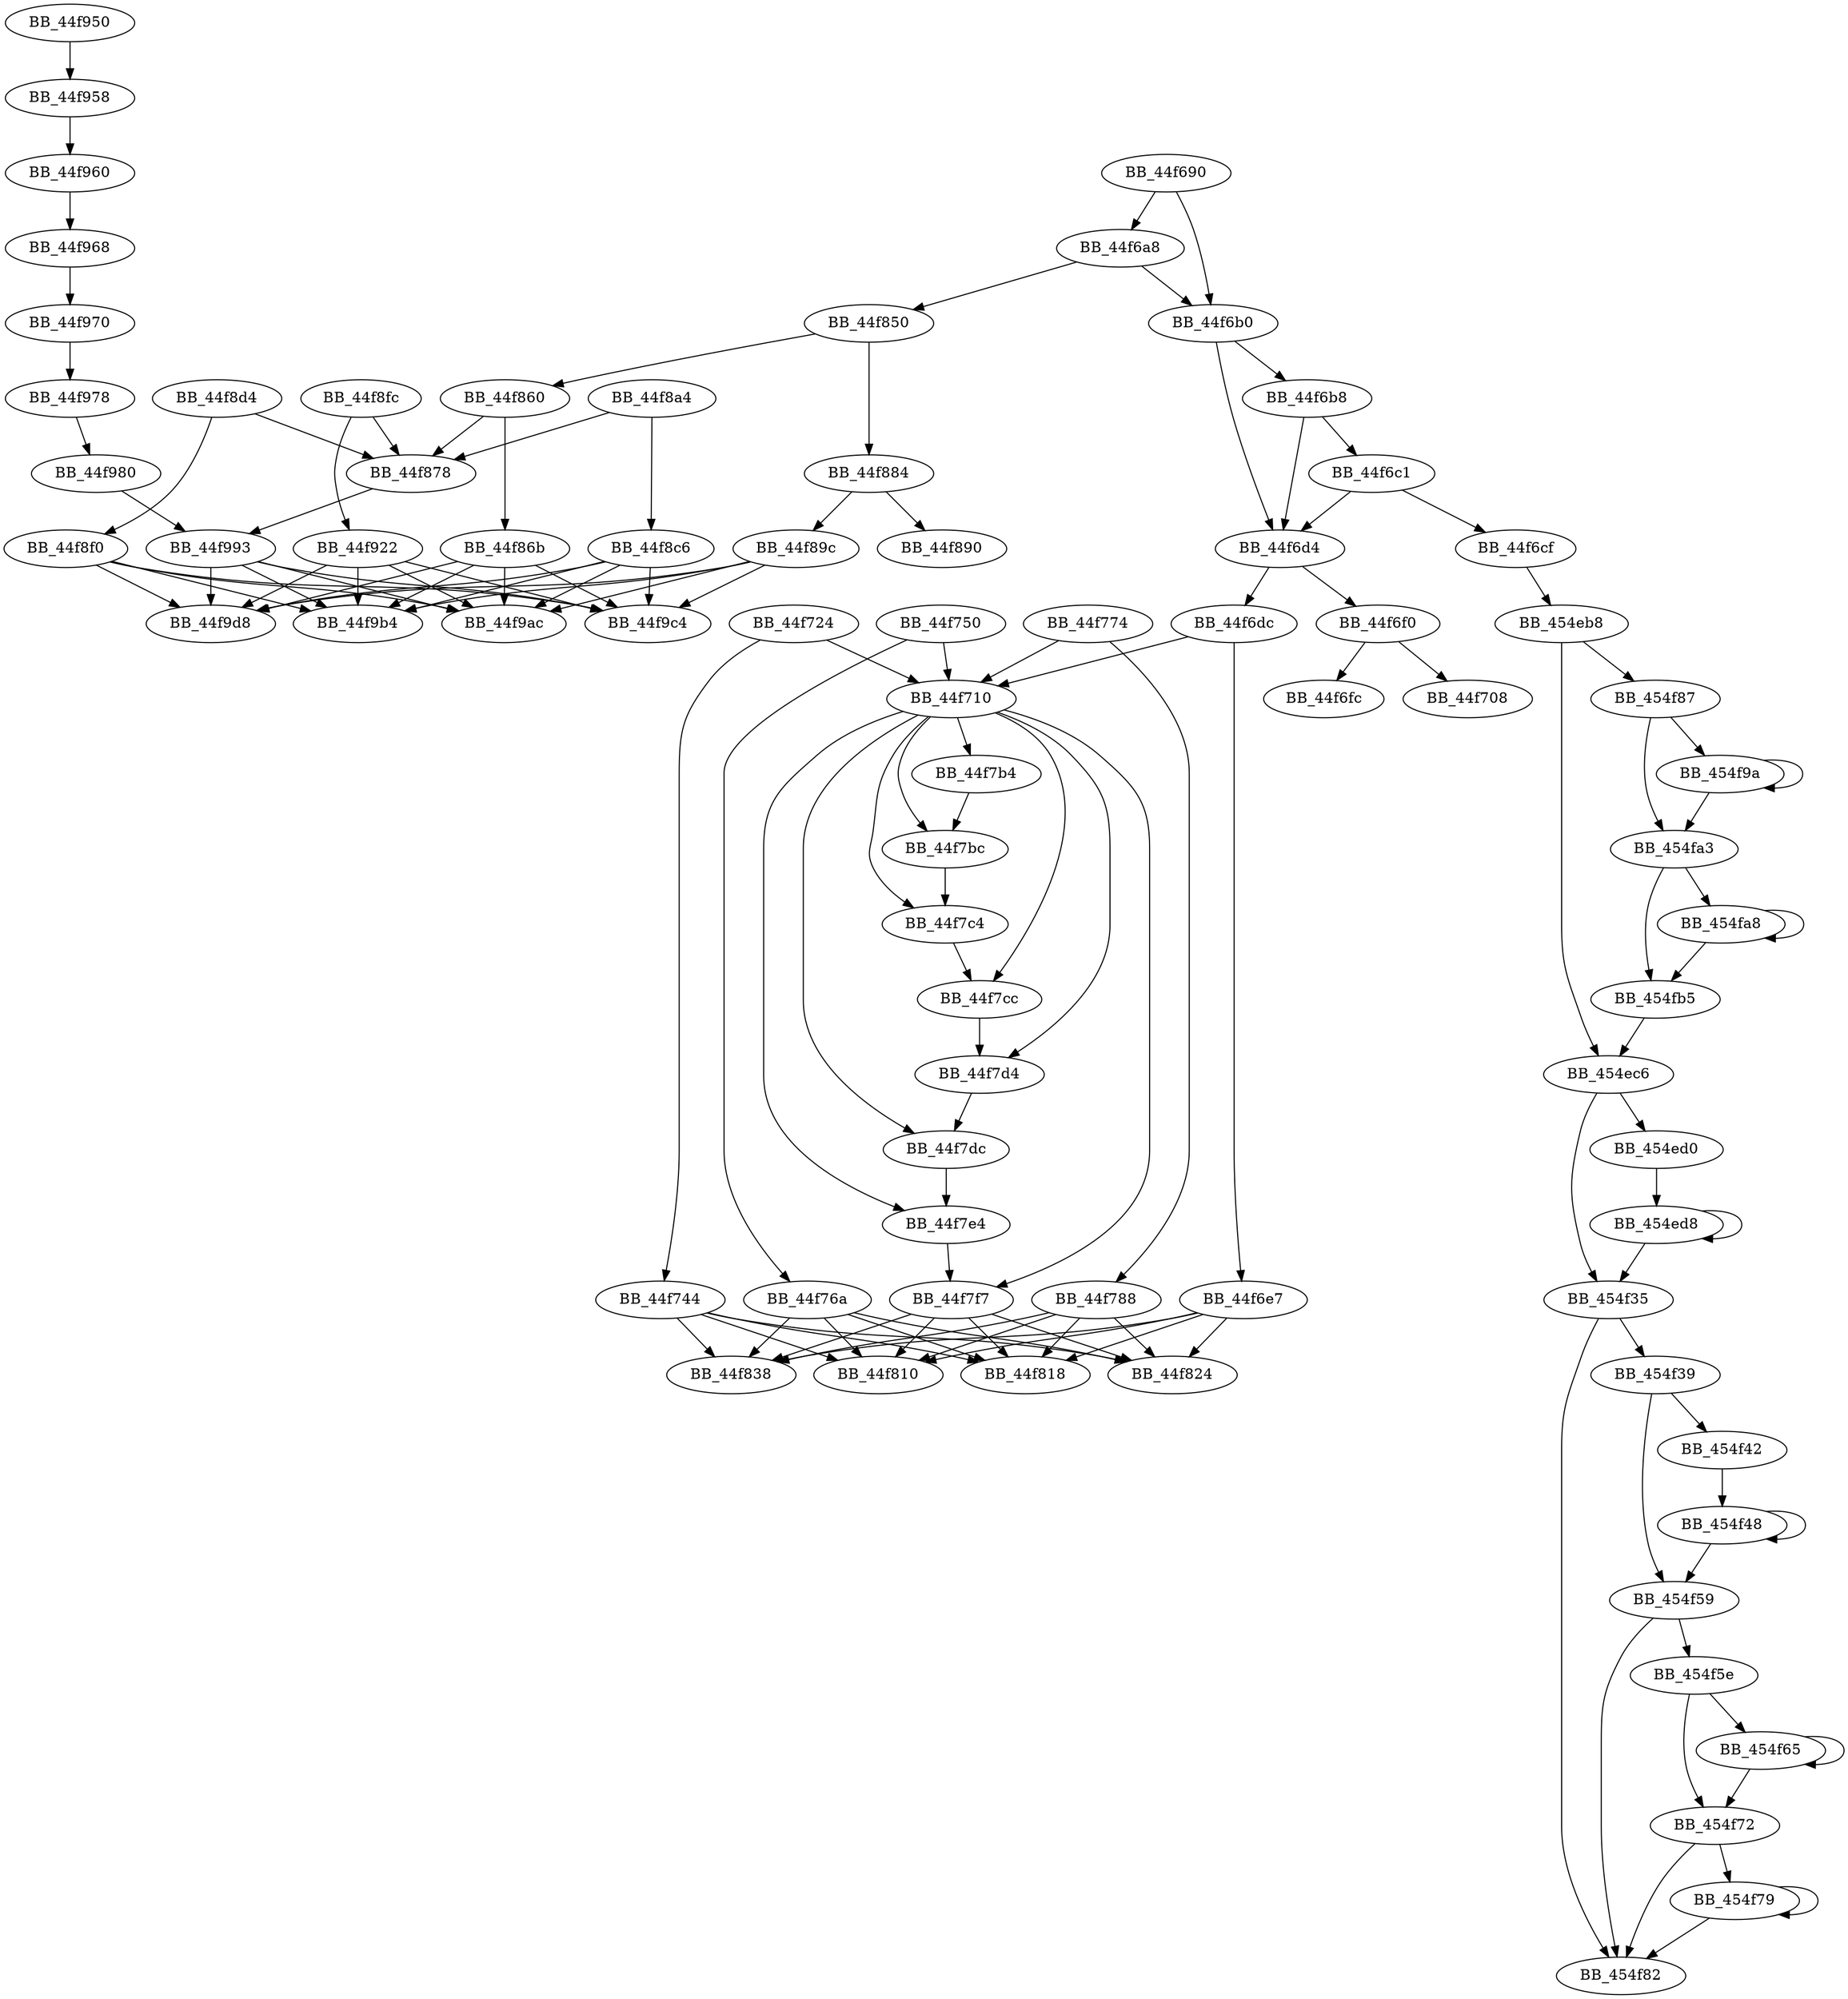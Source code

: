 DiGraph sub_44F690{
BB_44f690->BB_44f6a8
BB_44f690->BB_44f6b0
BB_44f6a8->BB_44f6b0
BB_44f6a8->BB_44f850
BB_44f6b0->BB_44f6b8
BB_44f6b0->BB_44f6d4
BB_44f6b8->BB_44f6c1
BB_44f6b8->BB_44f6d4
BB_44f6c1->BB_44f6cf
BB_44f6c1->BB_44f6d4
BB_44f6cf->BB_454eb8
BB_44f6d4->BB_44f6dc
BB_44f6d4->BB_44f6f0
BB_44f6dc->BB_44f6e7
BB_44f6dc->BB_44f710
BB_44f6e7->BB_44f810
BB_44f6e7->BB_44f818
BB_44f6e7->BB_44f824
BB_44f6e7->BB_44f838
BB_44f6f0->BB_44f6fc
BB_44f6f0->BB_44f708
BB_44f710->BB_44f7b4
BB_44f710->BB_44f7bc
BB_44f710->BB_44f7c4
BB_44f710->BB_44f7cc
BB_44f710->BB_44f7d4
BB_44f710->BB_44f7dc
BB_44f710->BB_44f7e4
BB_44f710->BB_44f7f7
BB_44f724->BB_44f710
BB_44f724->BB_44f744
BB_44f744->BB_44f810
BB_44f744->BB_44f818
BB_44f744->BB_44f824
BB_44f744->BB_44f838
BB_44f750->BB_44f710
BB_44f750->BB_44f76a
BB_44f76a->BB_44f810
BB_44f76a->BB_44f818
BB_44f76a->BB_44f824
BB_44f76a->BB_44f838
BB_44f774->BB_44f710
BB_44f774->BB_44f788
BB_44f788->BB_44f810
BB_44f788->BB_44f818
BB_44f788->BB_44f824
BB_44f788->BB_44f838
BB_44f7b4->BB_44f7bc
BB_44f7bc->BB_44f7c4
BB_44f7c4->BB_44f7cc
BB_44f7cc->BB_44f7d4
BB_44f7d4->BB_44f7dc
BB_44f7dc->BB_44f7e4
BB_44f7e4->BB_44f7f7
BB_44f7f7->BB_44f810
BB_44f7f7->BB_44f818
BB_44f7f7->BB_44f824
BB_44f7f7->BB_44f838
BB_44f850->BB_44f860
BB_44f850->BB_44f884
BB_44f860->BB_44f86b
BB_44f860->BB_44f878
BB_44f86b->BB_44f9ac
BB_44f86b->BB_44f9b4
BB_44f86b->BB_44f9c4
BB_44f86b->BB_44f9d8
BB_44f878->BB_44f993
BB_44f884->BB_44f890
BB_44f884->BB_44f89c
BB_44f89c->BB_44f9ac
BB_44f89c->BB_44f9b4
BB_44f89c->BB_44f9c4
BB_44f89c->BB_44f9d8
BB_44f8a4->BB_44f878
BB_44f8a4->BB_44f8c6
BB_44f8c6->BB_44f9ac
BB_44f8c6->BB_44f9b4
BB_44f8c6->BB_44f9c4
BB_44f8c6->BB_44f9d8
BB_44f8d4->BB_44f878
BB_44f8d4->BB_44f8f0
BB_44f8f0->BB_44f9ac
BB_44f8f0->BB_44f9b4
BB_44f8f0->BB_44f9c4
BB_44f8f0->BB_44f9d8
BB_44f8fc->BB_44f878
BB_44f8fc->BB_44f922
BB_44f922->BB_44f9ac
BB_44f922->BB_44f9b4
BB_44f922->BB_44f9c4
BB_44f922->BB_44f9d8
BB_44f950->BB_44f958
BB_44f958->BB_44f960
BB_44f960->BB_44f968
BB_44f968->BB_44f970
BB_44f970->BB_44f978
BB_44f978->BB_44f980
BB_44f980->BB_44f993
BB_44f993->BB_44f9ac
BB_44f993->BB_44f9b4
BB_44f993->BB_44f9c4
BB_44f993->BB_44f9d8
BB_454eb8->BB_454ec6
BB_454eb8->BB_454f87
BB_454ec6->BB_454ed0
BB_454ec6->BB_454f35
BB_454ed0->BB_454ed8
BB_454ed8->BB_454ed8
BB_454ed8->BB_454f35
BB_454f35->BB_454f39
BB_454f35->BB_454f82
BB_454f39->BB_454f42
BB_454f39->BB_454f59
BB_454f42->BB_454f48
BB_454f48->BB_454f48
BB_454f48->BB_454f59
BB_454f59->BB_454f5e
BB_454f59->BB_454f82
BB_454f5e->BB_454f65
BB_454f5e->BB_454f72
BB_454f65->BB_454f65
BB_454f65->BB_454f72
BB_454f72->BB_454f79
BB_454f72->BB_454f82
BB_454f79->BB_454f79
BB_454f79->BB_454f82
BB_454f87->BB_454f9a
BB_454f87->BB_454fa3
BB_454f9a->BB_454f9a
BB_454f9a->BB_454fa3
BB_454fa3->BB_454fa8
BB_454fa3->BB_454fb5
BB_454fa8->BB_454fa8
BB_454fa8->BB_454fb5
BB_454fb5->BB_454ec6
}
